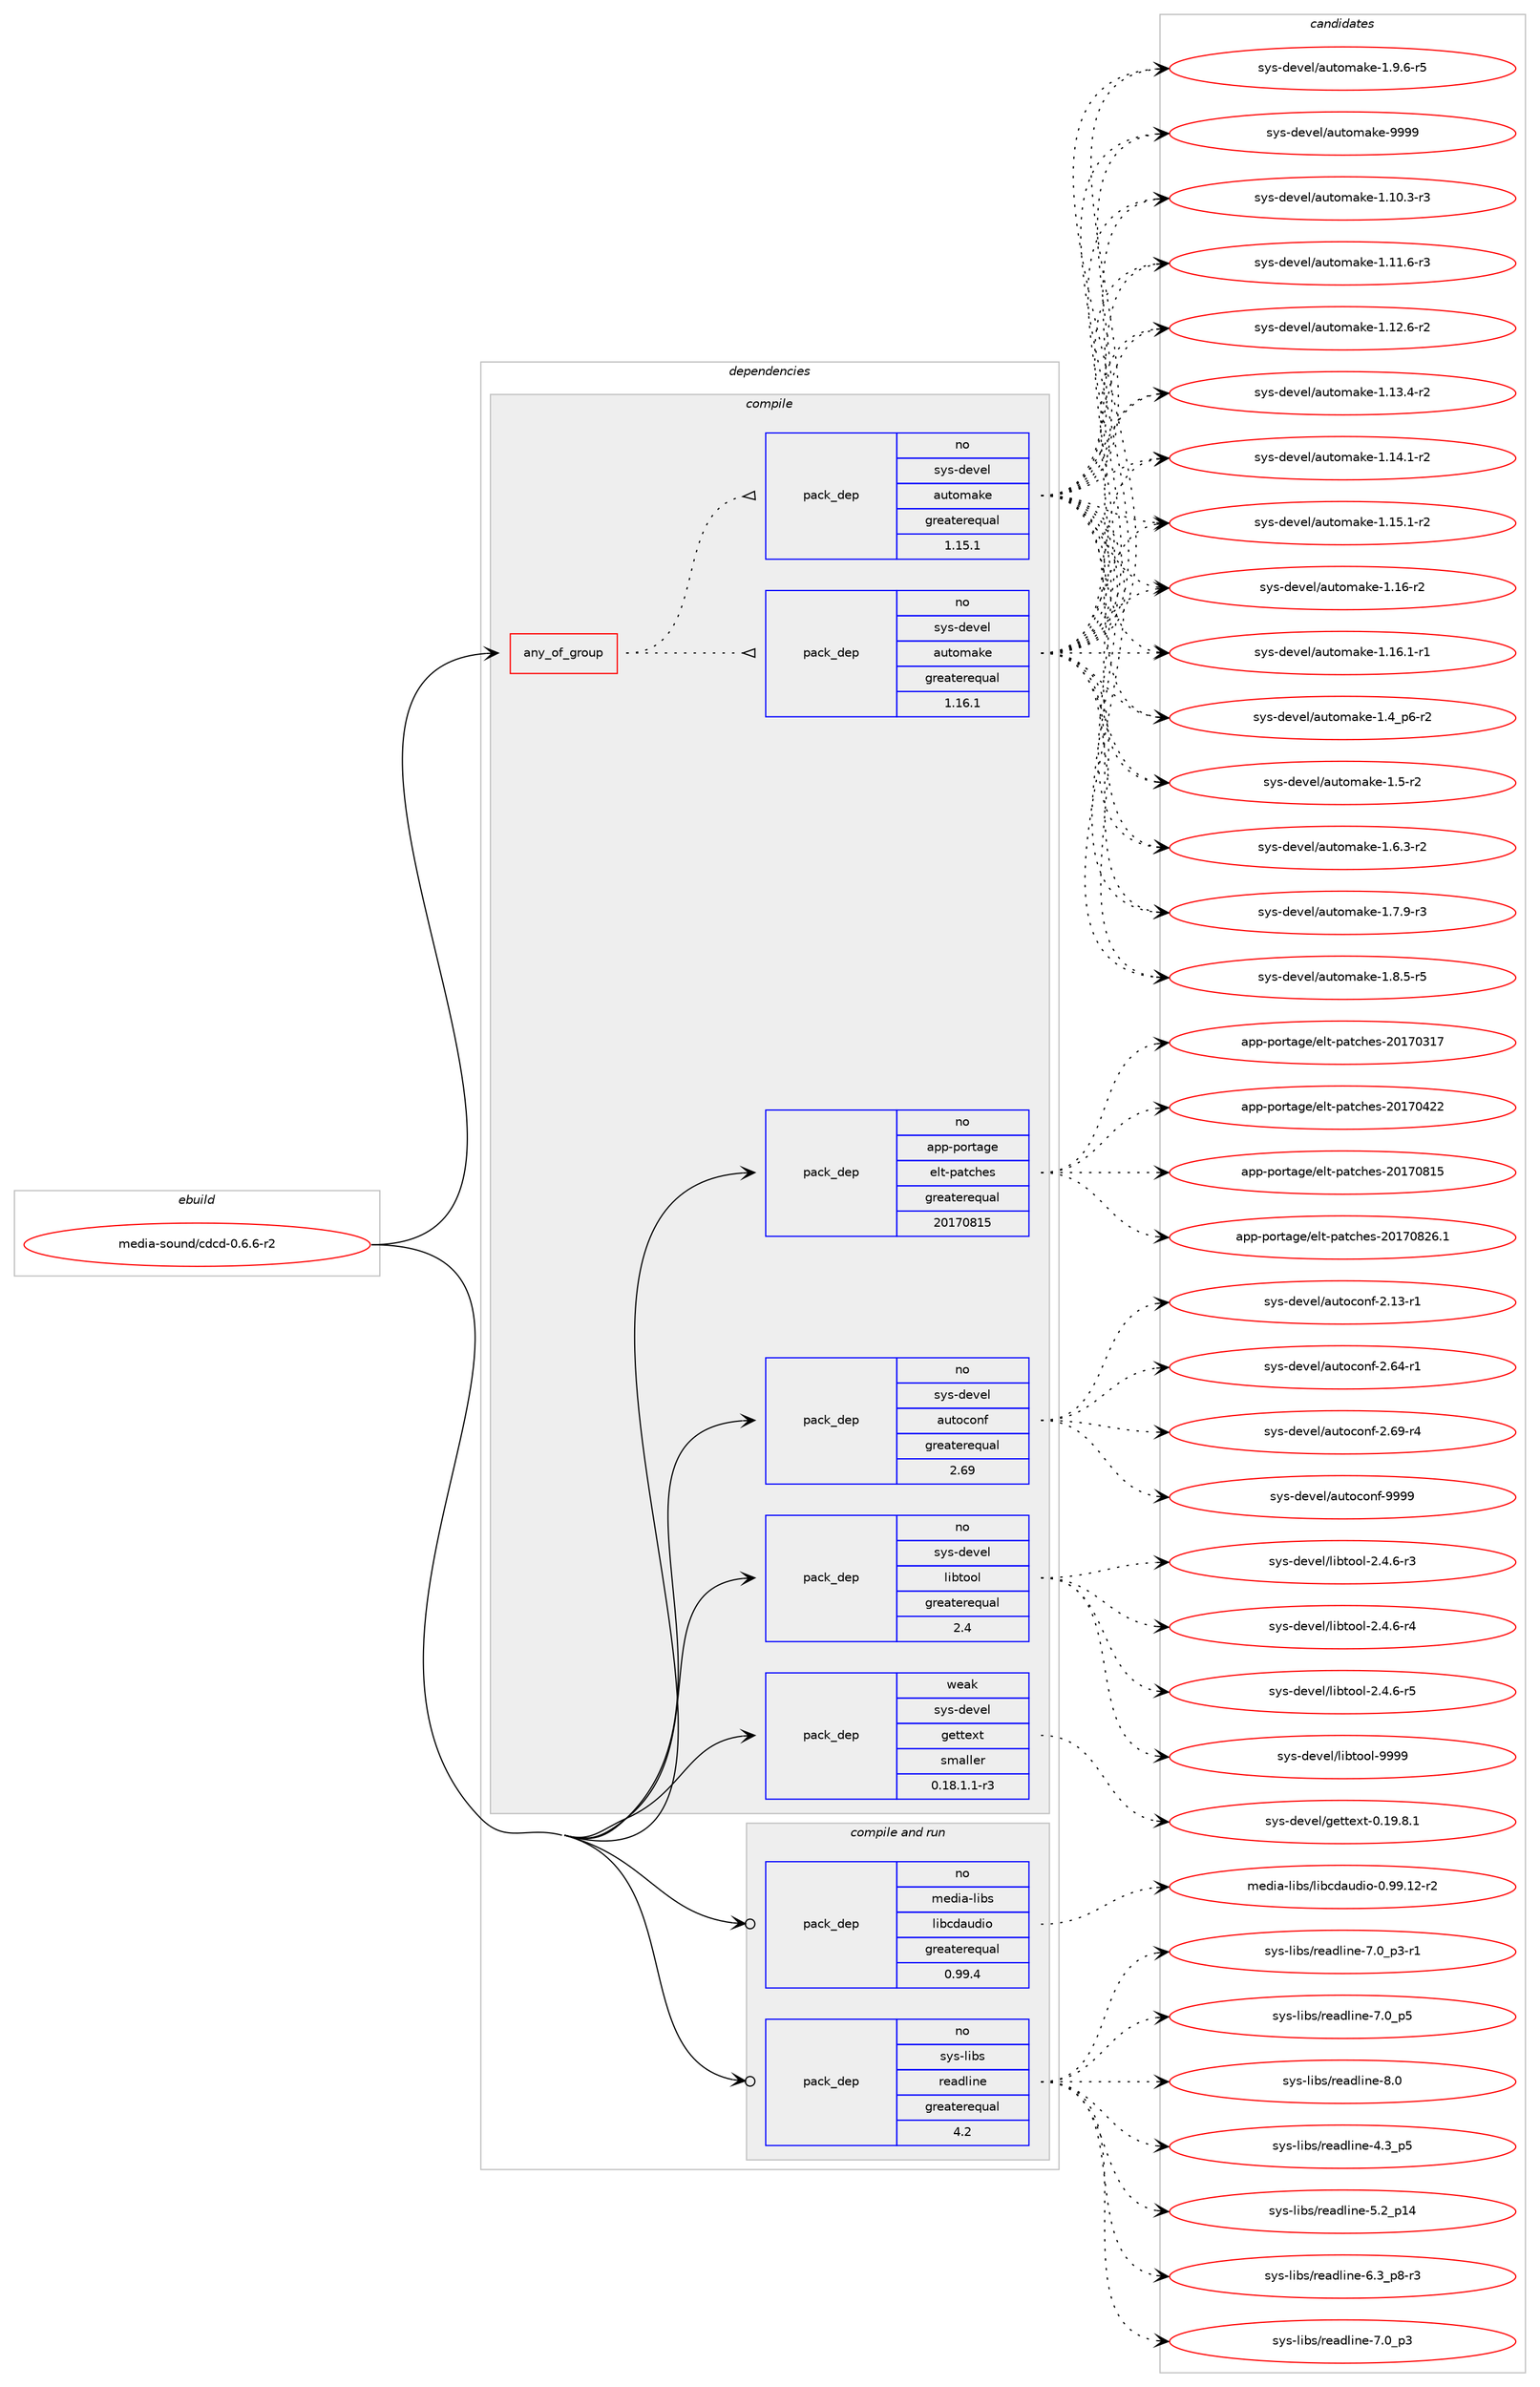 digraph prolog {

# *************
# Graph options
# *************

newrank=true;
concentrate=true;
compound=true;
graph [rankdir=LR,fontname=Helvetica,fontsize=10,ranksep=1.5];#, ranksep=2.5, nodesep=0.2];
edge  [arrowhead=vee];
node  [fontname=Helvetica,fontsize=10];

# **********
# The ebuild
# **********

subgraph cluster_leftcol {
color=gray;
rank=same;
label=<<i>ebuild</i>>;
id [label="media-sound/cdcd-0.6.6-r2", color=red, width=4, href="../media-sound/cdcd-0.6.6-r2.svg"];
}

# ****************
# The dependencies
# ****************

subgraph cluster_midcol {
color=gray;
label=<<i>dependencies</i>>;
subgraph cluster_compile {
fillcolor="#eeeeee";
style=filled;
label=<<i>compile</i>>;
subgraph any25440 {
dependency1624903 [label=<<TABLE BORDER="0" CELLBORDER="1" CELLSPACING="0" CELLPADDING="4"><TR><TD CELLPADDING="10">any_of_group</TD></TR></TABLE>>, shape=none, color=red];subgraph pack1161787 {
dependency1624904 [label=<<TABLE BORDER="0" CELLBORDER="1" CELLSPACING="0" CELLPADDING="4" WIDTH="220"><TR><TD ROWSPAN="6" CELLPADDING="30">pack_dep</TD></TR><TR><TD WIDTH="110">no</TD></TR><TR><TD>sys-devel</TD></TR><TR><TD>automake</TD></TR><TR><TD>greaterequal</TD></TR><TR><TD>1.16.1</TD></TR></TABLE>>, shape=none, color=blue];
}
dependency1624903:e -> dependency1624904:w [weight=20,style="dotted",arrowhead="oinv"];
subgraph pack1161788 {
dependency1624905 [label=<<TABLE BORDER="0" CELLBORDER="1" CELLSPACING="0" CELLPADDING="4" WIDTH="220"><TR><TD ROWSPAN="6" CELLPADDING="30">pack_dep</TD></TR><TR><TD WIDTH="110">no</TD></TR><TR><TD>sys-devel</TD></TR><TR><TD>automake</TD></TR><TR><TD>greaterequal</TD></TR><TR><TD>1.15.1</TD></TR></TABLE>>, shape=none, color=blue];
}
dependency1624903:e -> dependency1624905:w [weight=20,style="dotted",arrowhead="oinv"];
}
id:e -> dependency1624903:w [weight=20,style="solid",arrowhead="vee"];
subgraph pack1161789 {
dependency1624906 [label=<<TABLE BORDER="0" CELLBORDER="1" CELLSPACING="0" CELLPADDING="4" WIDTH="220"><TR><TD ROWSPAN="6" CELLPADDING="30">pack_dep</TD></TR><TR><TD WIDTH="110">no</TD></TR><TR><TD>app-portage</TD></TR><TR><TD>elt-patches</TD></TR><TR><TD>greaterequal</TD></TR><TR><TD>20170815</TD></TR></TABLE>>, shape=none, color=blue];
}
id:e -> dependency1624906:w [weight=20,style="solid",arrowhead="vee"];
subgraph pack1161790 {
dependency1624907 [label=<<TABLE BORDER="0" CELLBORDER="1" CELLSPACING="0" CELLPADDING="4" WIDTH="220"><TR><TD ROWSPAN="6" CELLPADDING="30">pack_dep</TD></TR><TR><TD WIDTH="110">no</TD></TR><TR><TD>sys-devel</TD></TR><TR><TD>autoconf</TD></TR><TR><TD>greaterequal</TD></TR><TR><TD>2.69</TD></TR></TABLE>>, shape=none, color=blue];
}
id:e -> dependency1624907:w [weight=20,style="solid",arrowhead="vee"];
subgraph pack1161791 {
dependency1624908 [label=<<TABLE BORDER="0" CELLBORDER="1" CELLSPACING="0" CELLPADDING="4" WIDTH="220"><TR><TD ROWSPAN="6" CELLPADDING="30">pack_dep</TD></TR><TR><TD WIDTH="110">no</TD></TR><TR><TD>sys-devel</TD></TR><TR><TD>libtool</TD></TR><TR><TD>greaterequal</TD></TR><TR><TD>2.4</TD></TR></TABLE>>, shape=none, color=blue];
}
id:e -> dependency1624908:w [weight=20,style="solid",arrowhead="vee"];
subgraph pack1161792 {
dependency1624909 [label=<<TABLE BORDER="0" CELLBORDER="1" CELLSPACING="0" CELLPADDING="4" WIDTH="220"><TR><TD ROWSPAN="6" CELLPADDING="30">pack_dep</TD></TR><TR><TD WIDTH="110">weak</TD></TR><TR><TD>sys-devel</TD></TR><TR><TD>gettext</TD></TR><TR><TD>smaller</TD></TR><TR><TD>0.18.1.1-r3</TD></TR></TABLE>>, shape=none, color=blue];
}
id:e -> dependency1624909:w [weight=20,style="solid",arrowhead="vee"];
}
subgraph cluster_compileandrun {
fillcolor="#eeeeee";
style=filled;
label=<<i>compile and run</i>>;
subgraph pack1161793 {
dependency1624910 [label=<<TABLE BORDER="0" CELLBORDER="1" CELLSPACING="0" CELLPADDING="4" WIDTH="220"><TR><TD ROWSPAN="6" CELLPADDING="30">pack_dep</TD></TR><TR><TD WIDTH="110">no</TD></TR><TR><TD>media-libs</TD></TR><TR><TD>libcdaudio</TD></TR><TR><TD>greaterequal</TD></TR><TR><TD>0.99.4</TD></TR></TABLE>>, shape=none, color=blue];
}
id:e -> dependency1624910:w [weight=20,style="solid",arrowhead="odotvee"];
subgraph pack1161794 {
dependency1624911 [label=<<TABLE BORDER="0" CELLBORDER="1" CELLSPACING="0" CELLPADDING="4" WIDTH="220"><TR><TD ROWSPAN="6" CELLPADDING="30">pack_dep</TD></TR><TR><TD WIDTH="110">no</TD></TR><TR><TD>sys-libs</TD></TR><TR><TD>readline</TD></TR><TR><TD>greaterequal</TD></TR><TR><TD>4.2</TD></TR></TABLE>>, shape=none, color=blue];
}
id:e -> dependency1624911:w [weight=20,style="solid",arrowhead="odotvee"];
}
subgraph cluster_run {
fillcolor="#eeeeee";
style=filled;
label=<<i>run</i>>;
}
}

# **************
# The candidates
# **************

subgraph cluster_choices {
rank=same;
color=gray;
label=<<i>candidates</i>>;

subgraph choice1161787 {
color=black;
nodesep=1;
choice11512111545100101118101108479711711611110997107101454946494846514511451 [label="sys-devel/automake-1.10.3-r3", color=red, width=4,href="../sys-devel/automake-1.10.3-r3.svg"];
choice11512111545100101118101108479711711611110997107101454946494946544511451 [label="sys-devel/automake-1.11.6-r3", color=red, width=4,href="../sys-devel/automake-1.11.6-r3.svg"];
choice11512111545100101118101108479711711611110997107101454946495046544511450 [label="sys-devel/automake-1.12.6-r2", color=red, width=4,href="../sys-devel/automake-1.12.6-r2.svg"];
choice11512111545100101118101108479711711611110997107101454946495146524511450 [label="sys-devel/automake-1.13.4-r2", color=red, width=4,href="../sys-devel/automake-1.13.4-r2.svg"];
choice11512111545100101118101108479711711611110997107101454946495246494511450 [label="sys-devel/automake-1.14.1-r2", color=red, width=4,href="../sys-devel/automake-1.14.1-r2.svg"];
choice11512111545100101118101108479711711611110997107101454946495346494511450 [label="sys-devel/automake-1.15.1-r2", color=red, width=4,href="../sys-devel/automake-1.15.1-r2.svg"];
choice1151211154510010111810110847971171161111099710710145494649544511450 [label="sys-devel/automake-1.16-r2", color=red, width=4,href="../sys-devel/automake-1.16-r2.svg"];
choice11512111545100101118101108479711711611110997107101454946495446494511449 [label="sys-devel/automake-1.16.1-r1", color=red, width=4,href="../sys-devel/automake-1.16.1-r1.svg"];
choice115121115451001011181011084797117116111109971071014549465295112544511450 [label="sys-devel/automake-1.4_p6-r2", color=red, width=4,href="../sys-devel/automake-1.4_p6-r2.svg"];
choice11512111545100101118101108479711711611110997107101454946534511450 [label="sys-devel/automake-1.5-r2", color=red, width=4,href="../sys-devel/automake-1.5-r2.svg"];
choice115121115451001011181011084797117116111109971071014549465446514511450 [label="sys-devel/automake-1.6.3-r2", color=red, width=4,href="../sys-devel/automake-1.6.3-r2.svg"];
choice115121115451001011181011084797117116111109971071014549465546574511451 [label="sys-devel/automake-1.7.9-r3", color=red, width=4,href="../sys-devel/automake-1.7.9-r3.svg"];
choice115121115451001011181011084797117116111109971071014549465646534511453 [label="sys-devel/automake-1.8.5-r5", color=red, width=4,href="../sys-devel/automake-1.8.5-r5.svg"];
choice115121115451001011181011084797117116111109971071014549465746544511453 [label="sys-devel/automake-1.9.6-r5", color=red, width=4,href="../sys-devel/automake-1.9.6-r5.svg"];
choice115121115451001011181011084797117116111109971071014557575757 [label="sys-devel/automake-9999", color=red, width=4,href="../sys-devel/automake-9999.svg"];
dependency1624904:e -> choice11512111545100101118101108479711711611110997107101454946494846514511451:w [style=dotted,weight="100"];
dependency1624904:e -> choice11512111545100101118101108479711711611110997107101454946494946544511451:w [style=dotted,weight="100"];
dependency1624904:e -> choice11512111545100101118101108479711711611110997107101454946495046544511450:w [style=dotted,weight="100"];
dependency1624904:e -> choice11512111545100101118101108479711711611110997107101454946495146524511450:w [style=dotted,weight="100"];
dependency1624904:e -> choice11512111545100101118101108479711711611110997107101454946495246494511450:w [style=dotted,weight="100"];
dependency1624904:e -> choice11512111545100101118101108479711711611110997107101454946495346494511450:w [style=dotted,weight="100"];
dependency1624904:e -> choice1151211154510010111810110847971171161111099710710145494649544511450:w [style=dotted,weight="100"];
dependency1624904:e -> choice11512111545100101118101108479711711611110997107101454946495446494511449:w [style=dotted,weight="100"];
dependency1624904:e -> choice115121115451001011181011084797117116111109971071014549465295112544511450:w [style=dotted,weight="100"];
dependency1624904:e -> choice11512111545100101118101108479711711611110997107101454946534511450:w [style=dotted,weight="100"];
dependency1624904:e -> choice115121115451001011181011084797117116111109971071014549465446514511450:w [style=dotted,weight="100"];
dependency1624904:e -> choice115121115451001011181011084797117116111109971071014549465546574511451:w [style=dotted,weight="100"];
dependency1624904:e -> choice115121115451001011181011084797117116111109971071014549465646534511453:w [style=dotted,weight="100"];
dependency1624904:e -> choice115121115451001011181011084797117116111109971071014549465746544511453:w [style=dotted,weight="100"];
dependency1624904:e -> choice115121115451001011181011084797117116111109971071014557575757:w [style=dotted,weight="100"];
}
subgraph choice1161788 {
color=black;
nodesep=1;
choice11512111545100101118101108479711711611110997107101454946494846514511451 [label="sys-devel/automake-1.10.3-r3", color=red, width=4,href="../sys-devel/automake-1.10.3-r3.svg"];
choice11512111545100101118101108479711711611110997107101454946494946544511451 [label="sys-devel/automake-1.11.6-r3", color=red, width=4,href="../sys-devel/automake-1.11.6-r3.svg"];
choice11512111545100101118101108479711711611110997107101454946495046544511450 [label="sys-devel/automake-1.12.6-r2", color=red, width=4,href="../sys-devel/automake-1.12.6-r2.svg"];
choice11512111545100101118101108479711711611110997107101454946495146524511450 [label="sys-devel/automake-1.13.4-r2", color=red, width=4,href="../sys-devel/automake-1.13.4-r2.svg"];
choice11512111545100101118101108479711711611110997107101454946495246494511450 [label="sys-devel/automake-1.14.1-r2", color=red, width=4,href="../sys-devel/automake-1.14.1-r2.svg"];
choice11512111545100101118101108479711711611110997107101454946495346494511450 [label="sys-devel/automake-1.15.1-r2", color=red, width=4,href="../sys-devel/automake-1.15.1-r2.svg"];
choice1151211154510010111810110847971171161111099710710145494649544511450 [label="sys-devel/automake-1.16-r2", color=red, width=4,href="../sys-devel/automake-1.16-r2.svg"];
choice11512111545100101118101108479711711611110997107101454946495446494511449 [label="sys-devel/automake-1.16.1-r1", color=red, width=4,href="../sys-devel/automake-1.16.1-r1.svg"];
choice115121115451001011181011084797117116111109971071014549465295112544511450 [label="sys-devel/automake-1.4_p6-r2", color=red, width=4,href="../sys-devel/automake-1.4_p6-r2.svg"];
choice11512111545100101118101108479711711611110997107101454946534511450 [label="sys-devel/automake-1.5-r2", color=red, width=4,href="../sys-devel/automake-1.5-r2.svg"];
choice115121115451001011181011084797117116111109971071014549465446514511450 [label="sys-devel/automake-1.6.3-r2", color=red, width=4,href="../sys-devel/automake-1.6.3-r2.svg"];
choice115121115451001011181011084797117116111109971071014549465546574511451 [label="sys-devel/automake-1.7.9-r3", color=red, width=4,href="../sys-devel/automake-1.7.9-r3.svg"];
choice115121115451001011181011084797117116111109971071014549465646534511453 [label="sys-devel/automake-1.8.5-r5", color=red, width=4,href="../sys-devel/automake-1.8.5-r5.svg"];
choice115121115451001011181011084797117116111109971071014549465746544511453 [label="sys-devel/automake-1.9.6-r5", color=red, width=4,href="../sys-devel/automake-1.9.6-r5.svg"];
choice115121115451001011181011084797117116111109971071014557575757 [label="sys-devel/automake-9999", color=red, width=4,href="../sys-devel/automake-9999.svg"];
dependency1624905:e -> choice11512111545100101118101108479711711611110997107101454946494846514511451:w [style=dotted,weight="100"];
dependency1624905:e -> choice11512111545100101118101108479711711611110997107101454946494946544511451:w [style=dotted,weight="100"];
dependency1624905:e -> choice11512111545100101118101108479711711611110997107101454946495046544511450:w [style=dotted,weight="100"];
dependency1624905:e -> choice11512111545100101118101108479711711611110997107101454946495146524511450:w [style=dotted,weight="100"];
dependency1624905:e -> choice11512111545100101118101108479711711611110997107101454946495246494511450:w [style=dotted,weight="100"];
dependency1624905:e -> choice11512111545100101118101108479711711611110997107101454946495346494511450:w [style=dotted,weight="100"];
dependency1624905:e -> choice1151211154510010111810110847971171161111099710710145494649544511450:w [style=dotted,weight="100"];
dependency1624905:e -> choice11512111545100101118101108479711711611110997107101454946495446494511449:w [style=dotted,weight="100"];
dependency1624905:e -> choice115121115451001011181011084797117116111109971071014549465295112544511450:w [style=dotted,weight="100"];
dependency1624905:e -> choice11512111545100101118101108479711711611110997107101454946534511450:w [style=dotted,weight="100"];
dependency1624905:e -> choice115121115451001011181011084797117116111109971071014549465446514511450:w [style=dotted,weight="100"];
dependency1624905:e -> choice115121115451001011181011084797117116111109971071014549465546574511451:w [style=dotted,weight="100"];
dependency1624905:e -> choice115121115451001011181011084797117116111109971071014549465646534511453:w [style=dotted,weight="100"];
dependency1624905:e -> choice115121115451001011181011084797117116111109971071014549465746544511453:w [style=dotted,weight="100"];
dependency1624905:e -> choice115121115451001011181011084797117116111109971071014557575757:w [style=dotted,weight="100"];
}
subgraph choice1161789 {
color=black;
nodesep=1;
choice97112112451121111141169710310147101108116451129711699104101115455048495548514955 [label="app-portage/elt-patches-20170317", color=red, width=4,href="../app-portage/elt-patches-20170317.svg"];
choice97112112451121111141169710310147101108116451129711699104101115455048495548525050 [label="app-portage/elt-patches-20170422", color=red, width=4,href="../app-portage/elt-patches-20170422.svg"];
choice97112112451121111141169710310147101108116451129711699104101115455048495548564953 [label="app-portage/elt-patches-20170815", color=red, width=4,href="../app-portage/elt-patches-20170815.svg"];
choice971121124511211111411697103101471011081164511297116991041011154550484955485650544649 [label="app-portage/elt-patches-20170826.1", color=red, width=4,href="../app-portage/elt-patches-20170826.1.svg"];
dependency1624906:e -> choice97112112451121111141169710310147101108116451129711699104101115455048495548514955:w [style=dotted,weight="100"];
dependency1624906:e -> choice97112112451121111141169710310147101108116451129711699104101115455048495548525050:w [style=dotted,weight="100"];
dependency1624906:e -> choice97112112451121111141169710310147101108116451129711699104101115455048495548564953:w [style=dotted,weight="100"];
dependency1624906:e -> choice971121124511211111411697103101471011081164511297116991041011154550484955485650544649:w [style=dotted,weight="100"];
}
subgraph choice1161790 {
color=black;
nodesep=1;
choice1151211154510010111810110847971171161119911111010245504649514511449 [label="sys-devel/autoconf-2.13-r1", color=red, width=4,href="../sys-devel/autoconf-2.13-r1.svg"];
choice1151211154510010111810110847971171161119911111010245504654524511449 [label="sys-devel/autoconf-2.64-r1", color=red, width=4,href="../sys-devel/autoconf-2.64-r1.svg"];
choice1151211154510010111810110847971171161119911111010245504654574511452 [label="sys-devel/autoconf-2.69-r4", color=red, width=4,href="../sys-devel/autoconf-2.69-r4.svg"];
choice115121115451001011181011084797117116111991111101024557575757 [label="sys-devel/autoconf-9999", color=red, width=4,href="../sys-devel/autoconf-9999.svg"];
dependency1624907:e -> choice1151211154510010111810110847971171161119911111010245504649514511449:w [style=dotted,weight="100"];
dependency1624907:e -> choice1151211154510010111810110847971171161119911111010245504654524511449:w [style=dotted,weight="100"];
dependency1624907:e -> choice1151211154510010111810110847971171161119911111010245504654574511452:w [style=dotted,weight="100"];
dependency1624907:e -> choice115121115451001011181011084797117116111991111101024557575757:w [style=dotted,weight="100"];
}
subgraph choice1161791 {
color=black;
nodesep=1;
choice1151211154510010111810110847108105981161111111084550465246544511451 [label="sys-devel/libtool-2.4.6-r3", color=red, width=4,href="../sys-devel/libtool-2.4.6-r3.svg"];
choice1151211154510010111810110847108105981161111111084550465246544511452 [label="sys-devel/libtool-2.4.6-r4", color=red, width=4,href="../sys-devel/libtool-2.4.6-r4.svg"];
choice1151211154510010111810110847108105981161111111084550465246544511453 [label="sys-devel/libtool-2.4.6-r5", color=red, width=4,href="../sys-devel/libtool-2.4.6-r5.svg"];
choice1151211154510010111810110847108105981161111111084557575757 [label="sys-devel/libtool-9999", color=red, width=4,href="../sys-devel/libtool-9999.svg"];
dependency1624908:e -> choice1151211154510010111810110847108105981161111111084550465246544511451:w [style=dotted,weight="100"];
dependency1624908:e -> choice1151211154510010111810110847108105981161111111084550465246544511452:w [style=dotted,weight="100"];
dependency1624908:e -> choice1151211154510010111810110847108105981161111111084550465246544511453:w [style=dotted,weight="100"];
dependency1624908:e -> choice1151211154510010111810110847108105981161111111084557575757:w [style=dotted,weight="100"];
}
subgraph choice1161792 {
color=black;
nodesep=1;
choice1151211154510010111810110847103101116116101120116454846495746564649 [label="sys-devel/gettext-0.19.8.1", color=red, width=4,href="../sys-devel/gettext-0.19.8.1.svg"];
dependency1624909:e -> choice1151211154510010111810110847103101116116101120116454846495746564649:w [style=dotted,weight="100"];
}
subgraph choice1161793 {
color=black;
nodesep=1;
choice1091011001059745108105981154710810598991009711710010511145484657574649504511450 [label="media-libs/libcdaudio-0.99.12-r2", color=red, width=4,href="../media-libs/libcdaudio-0.99.12-r2.svg"];
dependency1624910:e -> choice1091011001059745108105981154710810598991009711710010511145484657574649504511450:w [style=dotted,weight="100"];
}
subgraph choice1161794 {
color=black;
nodesep=1;
choice11512111545108105981154711410197100108105110101455246519511253 [label="sys-libs/readline-4.3_p5", color=red, width=4,href="../sys-libs/readline-4.3_p5.svg"];
choice1151211154510810598115471141019710010810511010145534650951124952 [label="sys-libs/readline-5.2_p14", color=red, width=4,href="../sys-libs/readline-5.2_p14.svg"];
choice115121115451081059811547114101971001081051101014554465195112564511451 [label="sys-libs/readline-6.3_p8-r3", color=red, width=4,href="../sys-libs/readline-6.3_p8-r3.svg"];
choice11512111545108105981154711410197100108105110101455546489511251 [label="sys-libs/readline-7.0_p3", color=red, width=4,href="../sys-libs/readline-7.0_p3.svg"];
choice115121115451081059811547114101971001081051101014555464895112514511449 [label="sys-libs/readline-7.0_p3-r1", color=red, width=4,href="../sys-libs/readline-7.0_p3-r1.svg"];
choice11512111545108105981154711410197100108105110101455546489511253 [label="sys-libs/readline-7.0_p5", color=red, width=4,href="../sys-libs/readline-7.0_p5.svg"];
choice1151211154510810598115471141019710010810511010145564648 [label="sys-libs/readline-8.0", color=red, width=4,href="../sys-libs/readline-8.0.svg"];
dependency1624911:e -> choice11512111545108105981154711410197100108105110101455246519511253:w [style=dotted,weight="100"];
dependency1624911:e -> choice1151211154510810598115471141019710010810511010145534650951124952:w [style=dotted,weight="100"];
dependency1624911:e -> choice115121115451081059811547114101971001081051101014554465195112564511451:w [style=dotted,weight="100"];
dependency1624911:e -> choice11512111545108105981154711410197100108105110101455546489511251:w [style=dotted,weight="100"];
dependency1624911:e -> choice115121115451081059811547114101971001081051101014555464895112514511449:w [style=dotted,weight="100"];
dependency1624911:e -> choice11512111545108105981154711410197100108105110101455546489511253:w [style=dotted,weight="100"];
dependency1624911:e -> choice1151211154510810598115471141019710010810511010145564648:w [style=dotted,weight="100"];
}
}

}
